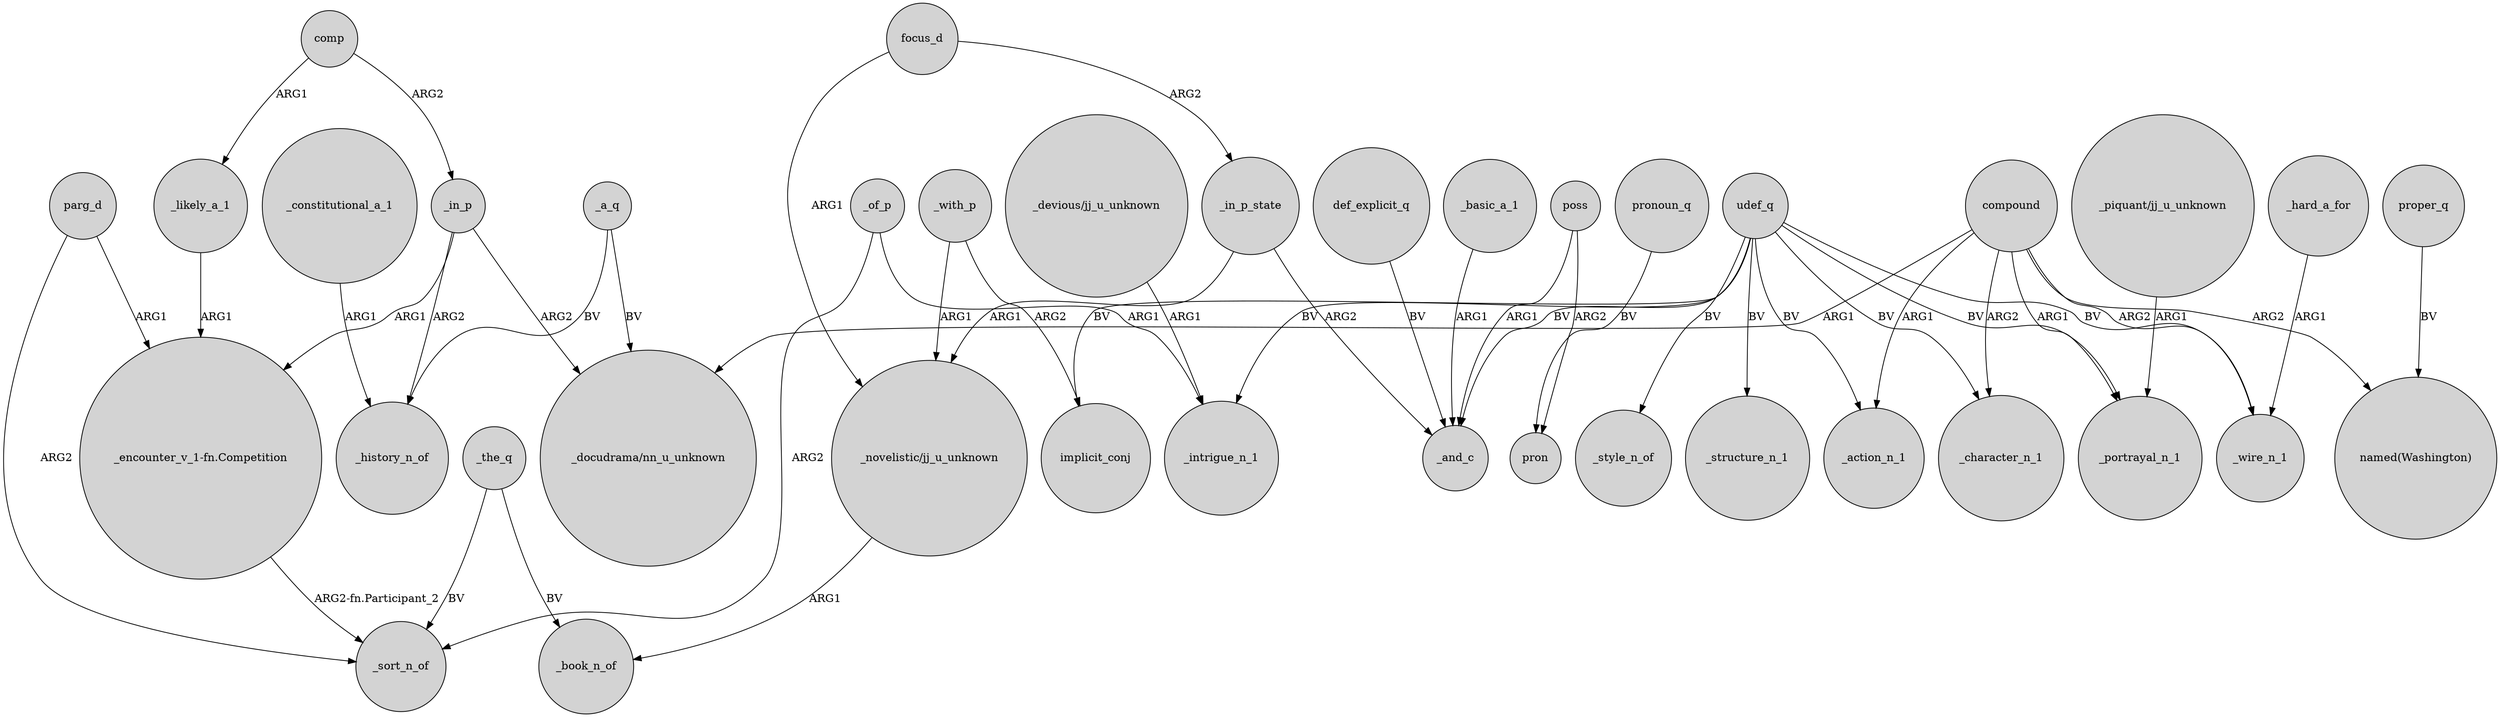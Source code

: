 digraph {
	node [shape=circle style=filled]
	compound -> _character_n_1 [label=ARG2]
	focus_d -> _in_p_state [label=ARG2]
	_with_p -> implicit_conj [label=ARG2]
	_in_p -> "_docudrama/nn_u_unknown" [label=ARG2]
	parg_d -> _sort_n_of [label=ARG2]
	_of_p -> _intrigue_n_1 [label=ARG1]
	compound -> _wire_n_1 [label=ARG2]
	_a_q -> "_docudrama/nn_u_unknown" [label=BV]
	udef_q -> _and_c [label=BV]
	_a_q -> _history_n_of [label=BV]
	_in_p -> "_encounter_v_1-fn.Competition" [label=ARG1]
	"_devious/jj_u_unknown" -> _intrigue_n_1 [label=ARG1]
	parg_d -> "_encounter_v_1-fn.Competition" [label=ARG1]
	udef_q -> _structure_n_1 [label=BV]
	_hard_a_for -> _wire_n_1 [label=ARG1]
	compound -> _action_n_1 [label=ARG1]
	def_explicit_q -> _and_c [label=BV]
	pronoun_q -> pron [label=BV]
	udef_q -> _action_n_1 [label=BV]
	compound -> _portrayal_n_1 [label=ARG1]
	poss -> pron [label=ARG2]
	comp -> _in_p [label=ARG2]
	comp -> _likely_a_1 [label=ARG1]
	_likely_a_1 -> "_encounter_v_1-fn.Competition" [label=ARG1]
	_basic_a_1 -> _and_c [label=ARG1]
	poss -> _and_c [label=ARG1]
	compound -> "named(Washington)" [label=ARG2]
	focus_d -> "_novelistic/jj_u_unknown" [label=ARG1]
	proper_q -> "named(Washington)" [label=BV]
	_the_q -> _sort_n_of [label=BV]
	udef_q -> _intrigue_n_1 [label=BV]
	_the_q -> _book_n_of [label=BV]
	_in_p_state -> _and_c [label=ARG2]
	_in_p_state -> "_novelistic/jj_u_unknown" [label=ARG1]
	"_encounter_v_1-fn.Competition" -> _sort_n_of [label="ARG2-fn.Participant_2"]
	udef_q -> _portrayal_n_1 [label=BV]
	udef_q -> _wire_n_1 [label=BV]
	compound -> "_docudrama/nn_u_unknown" [label=ARG1]
	_constitutional_a_1 -> _history_n_of [label=ARG1]
	"_piquant/jj_u_unknown" -> _portrayal_n_1 [label=ARG1]
	"_novelistic/jj_u_unknown" -> _book_n_of [label=ARG1]
	udef_q -> _character_n_1 [label=BV]
	_of_p -> _sort_n_of [label=ARG2]
	udef_q -> implicit_conj [label=BV]
	_in_p -> _history_n_of [label=ARG2]
	_with_p -> "_novelistic/jj_u_unknown" [label=ARG1]
	udef_q -> _style_n_of [label=BV]
}
